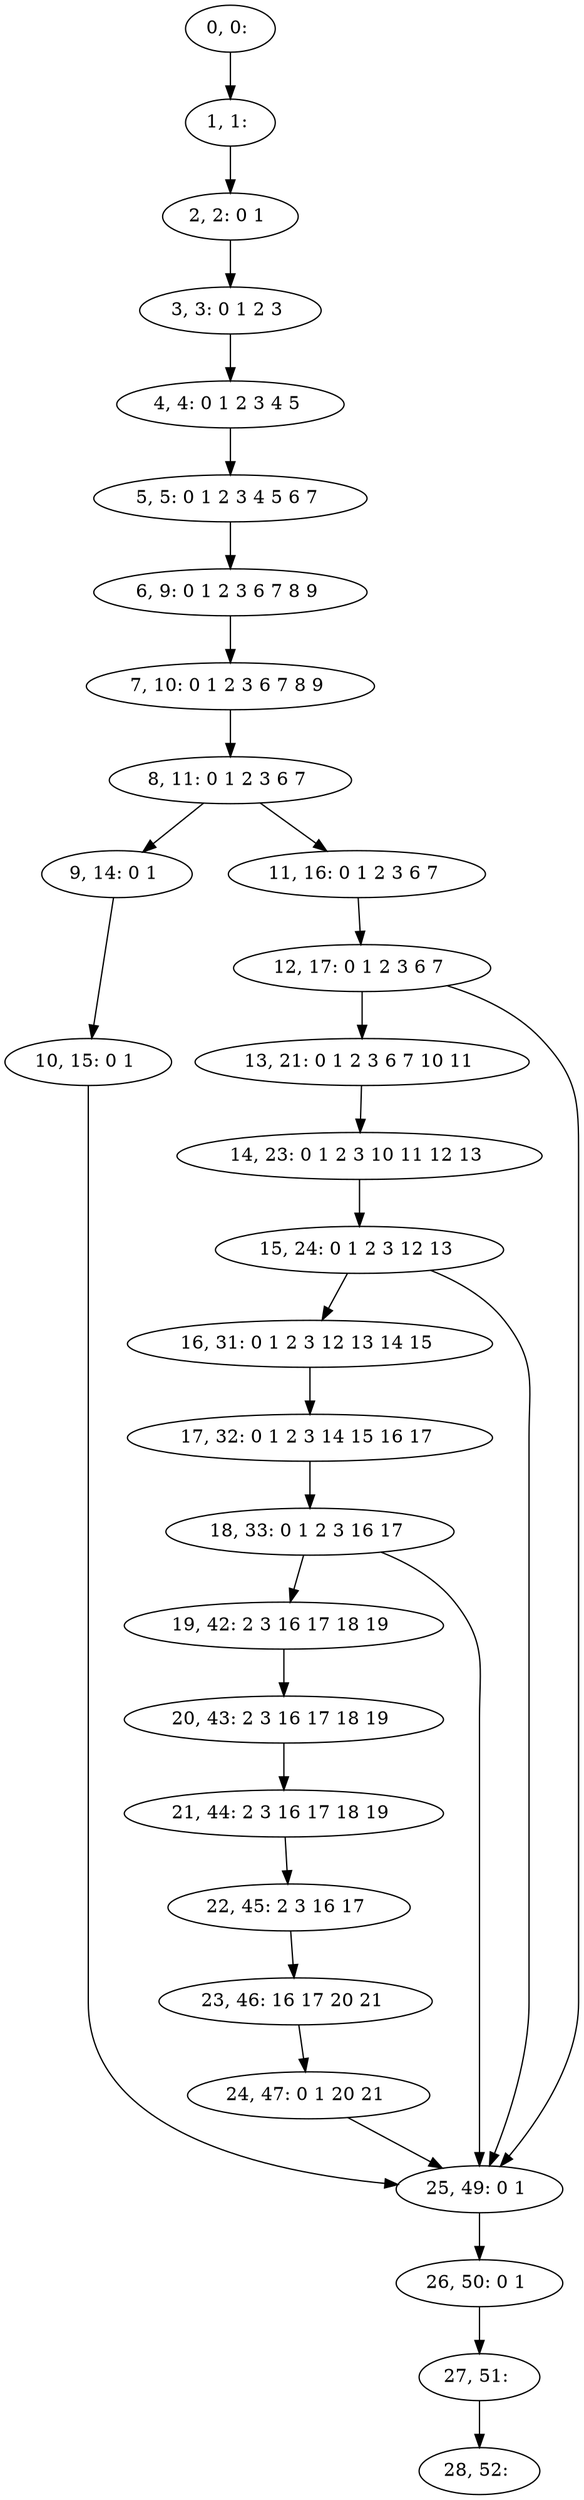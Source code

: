 digraph G {
0[label="0, 0: "];
1[label="1, 1: "];
2[label="2, 2: 0 1 "];
3[label="3, 3: 0 1 2 3 "];
4[label="4, 4: 0 1 2 3 4 5 "];
5[label="5, 5: 0 1 2 3 4 5 6 7 "];
6[label="6, 9: 0 1 2 3 6 7 8 9 "];
7[label="7, 10: 0 1 2 3 6 7 8 9 "];
8[label="8, 11: 0 1 2 3 6 7 "];
9[label="9, 14: 0 1 "];
10[label="10, 15: 0 1 "];
11[label="11, 16: 0 1 2 3 6 7 "];
12[label="12, 17: 0 1 2 3 6 7 "];
13[label="13, 21: 0 1 2 3 6 7 10 11 "];
14[label="14, 23: 0 1 2 3 10 11 12 13 "];
15[label="15, 24: 0 1 2 3 12 13 "];
16[label="16, 31: 0 1 2 3 12 13 14 15 "];
17[label="17, 32: 0 1 2 3 14 15 16 17 "];
18[label="18, 33: 0 1 2 3 16 17 "];
19[label="19, 42: 2 3 16 17 18 19 "];
20[label="20, 43: 2 3 16 17 18 19 "];
21[label="21, 44: 2 3 16 17 18 19 "];
22[label="22, 45: 2 3 16 17 "];
23[label="23, 46: 16 17 20 21 "];
24[label="24, 47: 0 1 20 21 "];
25[label="25, 49: 0 1 "];
26[label="26, 50: 0 1 "];
27[label="27, 51: "];
28[label="28, 52: "];
0->1 ;
1->2 ;
2->3 ;
3->4 ;
4->5 ;
5->6 ;
6->7 ;
7->8 ;
8->9 ;
8->11 ;
9->10 ;
10->25 ;
11->12 ;
12->13 ;
12->25 ;
13->14 ;
14->15 ;
15->16 ;
15->25 ;
16->17 ;
17->18 ;
18->19 ;
18->25 ;
19->20 ;
20->21 ;
21->22 ;
22->23 ;
23->24 ;
24->25 ;
25->26 ;
26->27 ;
27->28 ;
}
